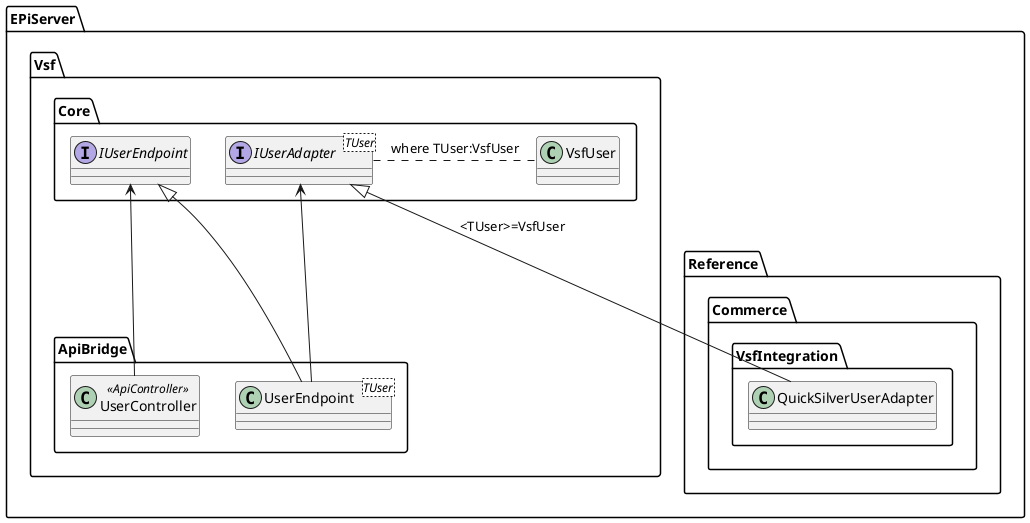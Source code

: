 @startuml

package EPiServer.Vsf.Core {
    class VsfUser
    interface IUserEndpoint
    interface IUserAdapter<TUser>
}


package EPiServer.Vsf.ApiBridge {
    class UserController <<ApiController>>
    class UserEndpoint<TUser>
}

package EPiServer.Reference.Commerce.VsfIntegration {
    class QuickSilverUserAdapter
}

UserEndpoint -up-|> IUserEndpoint
QuickSilverUserAdapter -up-|> IUserAdapter: <TUser>=VsfUser
UserController -up-> IUserEndpoint
UserEndpoint -up-> IUserAdapter
VsfUser .left. IUserAdapter: "where TUser:VsfUser"
@enduml
